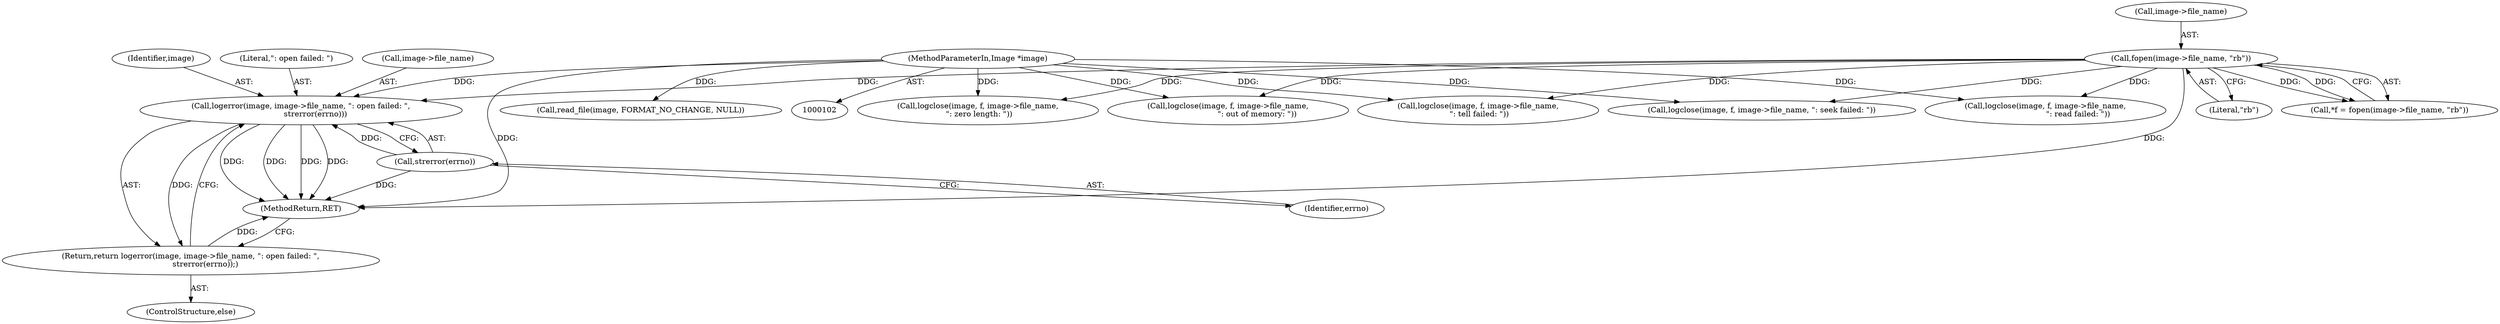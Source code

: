digraph "0_Android_9d4853418ab2f754c2b63e091c29c5529b8b86ca_30@pointer" {
"1000267" [label="(Call,logerror(image, image->file_name, \": open failed: \",\n            strerror(errno)))"];
"1000103" [label="(MethodParameterIn,Image *image)"];
"1000122" [label="(Call,fopen(image->file_name, \"rb\"))"];
"1000273" [label="(Call,strerror(errno))"];
"1000266" [label="(Return,return logerror(image, image->file_name, \": open failed: \",\n            strerror(errno));)"];
"1000274" [label="(Identifier,errno)"];
"1000267" [label="(Call,logerror(image, image->file_name, \": open failed: \",\n            strerror(errno)))"];
"1000266" [label="(Return,return logerror(image, image->file_name, \": open failed: \",\n            strerror(errno));)"];
"1000280" [label="(MethodReturn,RET)"];
"1000273" [label="(Call,strerror(errno))"];
"1000276" [label="(Call,read_file(image, FORMAT_NO_CHANGE, NULL))"];
"1000227" [label="(Call,logclose(image, f, image->file_name,\n                        \": out of memory: \"))"];
"1000272" [label="(Literal,\": open failed: \")"];
"1000258" [label="(Call,logclose(image, f, image->file_name, \": seek failed: \"))"];
"1000126" [label="(Literal,\"rb\")"];
"1000123" [label="(Call,image->file_name)"];
"1000249" [label="(Call,logclose(image, f, image->file_name,\n \": tell failed: \"))"];
"1000218" [label="(Call,logclose(image, f, image->file_name,\n                           \": read failed: \"))"];
"1000265" [label="(ControlStructure,else)"];
"1000269" [label="(Call,image->file_name)"];
"1000120" [label="(Call,*f = fopen(image->file_name, \"rb\"))"];
"1000103" [label="(MethodParameterIn,Image *image)"];
"1000122" [label="(Call,fopen(image->file_name, \"rb\"))"];
"1000268" [label="(Identifier,image)"];
"1000240" [label="(Call,logclose(image, f, image->file_name,\n \": zero length: \"))"];
"1000267" -> "1000266"  [label="AST: "];
"1000267" -> "1000273"  [label="CFG: "];
"1000268" -> "1000267"  [label="AST: "];
"1000269" -> "1000267"  [label="AST: "];
"1000272" -> "1000267"  [label="AST: "];
"1000273" -> "1000267"  [label="AST: "];
"1000266" -> "1000267"  [label="CFG: "];
"1000267" -> "1000280"  [label="DDG: "];
"1000267" -> "1000280"  [label="DDG: "];
"1000267" -> "1000280"  [label="DDG: "];
"1000267" -> "1000280"  [label="DDG: "];
"1000267" -> "1000266"  [label="DDG: "];
"1000103" -> "1000267"  [label="DDG: "];
"1000122" -> "1000267"  [label="DDG: "];
"1000273" -> "1000267"  [label="DDG: "];
"1000103" -> "1000102"  [label="AST: "];
"1000103" -> "1000280"  [label="DDG: "];
"1000103" -> "1000218"  [label="DDG: "];
"1000103" -> "1000227"  [label="DDG: "];
"1000103" -> "1000240"  [label="DDG: "];
"1000103" -> "1000249"  [label="DDG: "];
"1000103" -> "1000258"  [label="DDG: "];
"1000103" -> "1000276"  [label="DDG: "];
"1000122" -> "1000120"  [label="AST: "];
"1000122" -> "1000126"  [label="CFG: "];
"1000123" -> "1000122"  [label="AST: "];
"1000126" -> "1000122"  [label="AST: "];
"1000120" -> "1000122"  [label="CFG: "];
"1000122" -> "1000280"  [label="DDG: "];
"1000122" -> "1000120"  [label="DDG: "];
"1000122" -> "1000120"  [label="DDG: "];
"1000122" -> "1000218"  [label="DDG: "];
"1000122" -> "1000227"  [label="DDG: "];
"1000122" -> "1000240"  [label="DDG: "];
"1000122" -> "1000249"  [label="DDG: "];
"1000122" -> "1000258"  [label="DDG: "];
"1000273" -> "1000274"  [label="CFG: "];
"1000274" -> "1000273"  [label="AST: "];
"1000273" -> "1000280"  [label="DDG: "];
"1000266" -> "1000265"  [label="AST: "];
"1000280" -> "1000266"  [label="CFG: "];
"1000266" -> "1000280"  [label="DDG: "];
}
